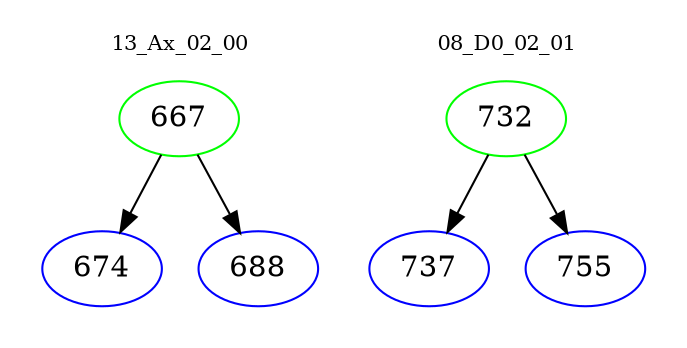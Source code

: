 digraph{
subgraph cluster_0 {
color = white
label = "13_Ax_02_00";
fontsize=10;
T0_667 [label="667", color="green"]
T0_667 -> T0_674 [color="black"]
T0_674 [label="674", color="blue"]
T0_667 -> T0_688 [color="black"]
T0_688 [label="688", color="blue"]
}
subgraph cluster_1 {
color = white
label = "08_D0_02_01";
fontsize=10;
T1_732 [label="732", color="green"]
T1_732 -> T1_737 [color="black"]
T1_737 [label="737", color="blue"]
T1_732 -> T1_755 [color="black"]
T1_755 [label="755", color="blue"]
}
}

